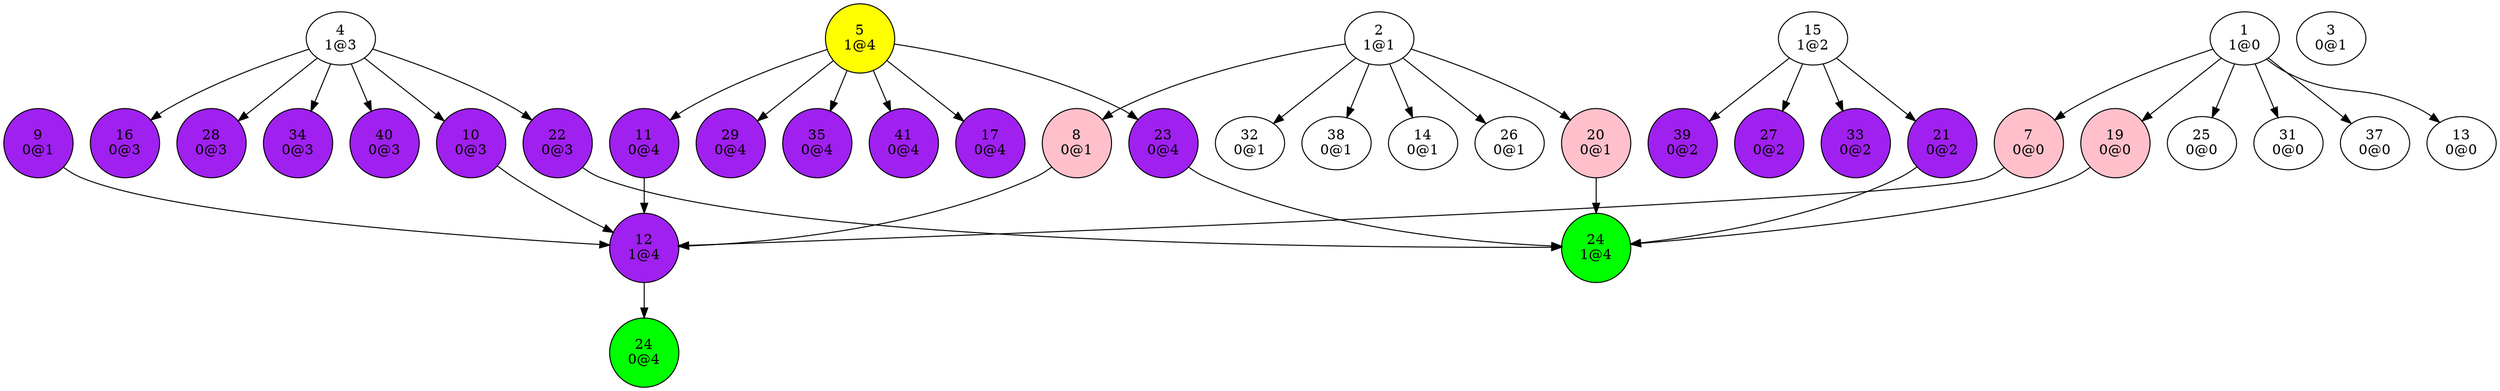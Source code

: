 digraph {
"1
1@0"->"7
0@0";
"1
1@0"->"13
0@0";
"1
1@0"->"19
0@0";
"1
1@0"->"25
0@0";
"1
1@0"->"31
0@0";
"1
1@0"->"37
0@0";
"2
1@1"->"8
0@1";
"2
1@1"->"14
0@1";
"2
1@1"->"20
0@1";
"2
1@1"->"26
0@1";
"2
1@1"->"32
0@1";
"2
1@1"->"38
0@1";
"3
0@1";
"4
1@3"->"10
0@3";
"4
1@3"->"16
0@3";
"4
1@3"->"22
0@3";
"4
1@3"->"28
0@3";
"4
1@3"->"34
0@3";
"4
1@3"->"40
0@3";
"5
1@4"->"11
0@4";
"5
1@4"->"17
0@4";
"5
1@4"->"23
0@4";
"5
1@4"->"29
0@4";
"5
1@4"->"35
0@4";
"5
1@4"->"41
0@4";
"7
0@0"->"12
1@4";
"8
0@1"->"12
1@4";
"9
0@1"->"12
1@4";
"10
0@3"->"12
1@4";
"11
0@4"->"12
1@4";
"12
1@4"->"24
0@4";
"13
0@0";
"14
0@1";
"15
1@2"->"21
0@2";
"15
1@2"->"27
0@2";
"15
1@2"->"33
0@2";
"15
1@2"->"39
0@2";
"16
0@3";
"17
0@4";
"19
0@0"->"24
1@4";
"20
0@1"->"24
1@4";
"21
0@2"->"24
1@4";
"22
0@3"->"24
1@4";
"23
0@4"->"24
1@4";
"24
0@4";
"24
1@4";
"25
0@0";
"26
0@1";
"27
0@2";
"28
0@3";
"29
0@4";
"31
0@0";
"32
0@1";
"33
0@2";
"34
0@3";
"35
0@4";
"37
0@0";
"38
0@1";
"39
0@2";
"40
0@3";
"41
0@4";
"5
1@4"[shape=circle, style=filled, fillcolor=yellow];
"7
0@0"[shape=circle, style=filled, fillcolor=pink];
"8
0@1"[shape=circle, style=filled, fillcolor=pink];
"9
0@1"[shape=circle, style=filled, fillcolor=purple];
"10
0@3"[shape=circle, style=filled, fillcolor=purple];
"11
0@4"[shape=circle, style=filled, fillcolor=purple];
"12
1@4"[shape=circle, style=filled, fillcolor=purple];
"16
0@3"[shape=circle, style=filled, fillcolor=purple];
"17
0@4"[shape=circle, style=filled, fillcolor=purple];
"19
0@0"[shape=circle, style=filled, fillcolor=pink];
"20
0@1"[shape=circle, style=filled, fillcolor=pink];
"21
0@2"[shape=circle, style=filled, fillcolor=purple];
"22
0@3"[shape=circle, style=filled, fillcolor=purple];
"23
0@4"[shape=circle, style=filled, fillcolor=purple];
"24
0@4"[shape=circle, style=filled, fillcolor=green];
"24
1@4"[shape=circle, style=filled, fillcolor=green];
"27
0@2"[shape=circle, style=filled, fillcolor=purple];
"28
0@3"[shape=circle, style=filled, fillcolor=purple];
"29
0@4"[shape=circle, style=filled, fillcolor=purple];
"33
0@2"[shape=circle, style=filled, fillcolor=purple];
"34
0@3"[shape=circle, style=filled, fillcolor=purple];
"35
0@4"[shape=circle, style=filled, fillcolor=purple];
"39
0@2"[shape=circle, style=filled, fillcolor=purple];
"40
0@3"[shape=circle, style=filled, fillcolor=purple];
"41
0@4"[shape=circle, style=filled, fillcolor=purple];
}